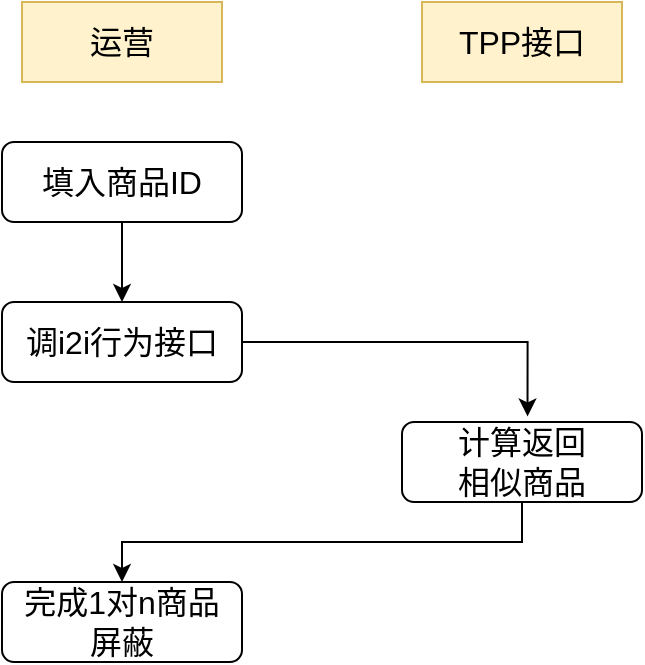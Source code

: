<mxfile version="14.9.5" type="github">
  <diagram id="C5RBs43oDa-KdzZeNtuy" name="Page-1">
    <mxGraphModel dx="846" dy="530" grid="0" gridSize="10" guides="1" tooltips="1" connect="1" arrows="1" fold="1" page="1" pageScale="1" pageWidth="827" pageHeight="1169" math="0" shadow="0">
      <root>
        <mxCell id="WIyWlLk6GJQsqaUBKTNV-0" />
        <mxCell id="WIyWlLk6GJQsqaUBKTNV-1" parent="WIyWlLk6GJQsqaUBKTNV-0" />
        <mxCell id="drK8XOhoYoiBzAaGYLXk-5" style="edgeStyle=orthogonalEdgeStyle;rounded=0;orthogonalLoop=1;jettySize=auto;html=1;exitX=0.5;exitY=1;exitDx=0;exitDy=0;entryX=0.5;entryY=0;entryDx=0;entryDy=0;" edge="1" parent="WIyWlLk6GJQsqaUBKTNV-1" source="WIyWlLk6GJQsqaUBKTNV-3" target="WIyWlLk6GJQsqaUBKTNV-7">
          <mxGeometry relative="1" as="geometry" />
        </mxCell>
        <mxCell id="WIyWlLk6GJQsqaUBKTNV-3" value="&lt;font style=&quot;font-size: 16px&quot;&gt;填入商品ID&lt;/font&gt;" style="rounded=1;whiteSpace=wrap;html=1;fontSize=12;glass=0;strokeWidth=1;shadow=0;" parent="WIyWlLk6GJQsqaUBKTNV-1" vertex="1">
          <mxGeometry x="190" y="90" width="120" height="40" as="geometry" />
        </mxCell>
        <mxCell id="drK8XOhoYoiBzAaGYLXk-6" style="edgeStyle=orthogonalEdgeStyle;rounded=0;orthogonalLoop=1;jettySize=auto;html=1;entryX=0.523;entryY=-0.07;entryDx=0;entryDy=0;entryPerimeter=0;" edge="1" parent="WIyWlLk6GJQsqaUBKTNV-1" source="WIyWlLk6GJQsqaUBKTNV-7" target="drK8XOhoYoiBzAaGYLXk-2">
          <mxGeometry relative="1" as="geometry" />
        </mxCell>
        <mxCell id="WIyWlLk6GJQsqaUBKTNV-7" value="&lt;font style=&quot;font-size: 16px&quot;&gt;调i2i行为接口&lt;/font&gt;" style="rounded=1;whiteSpace=wrap;html=1;fontSize=12;glass=0;strokeWidth=1;shadow=0;" parent="WIyWlLk6GJQsqaUBKTNV-1" vertex="1">
          <mxGeometry x="190" y="170" width="120" height="40" as="geometry" />
        </mxCell>
        <mxCell id="drK8XOhoYoiBzAaGYLXk-0" value="&lt;font style=&quot;font-size: 16px&quot;&gt;运营&lt;/font&gt;" style="rounded=0;whiteSpace=wrap;html=1;fillColor=#fff2cc;strokeColor=#d6b656;" vertex="1" parent="WIyWlLk6GJQsqaUBKTNV-1">
          <mxGeometry x="200" y="20" width="100" height="40" as="geometry" />
        </mxCell>
        <mxCell id="drK8XOhoYoiBzAaGYLXk-1" value="&lt;font style=&quot;font-size: 16px&quot;&gt;TPP接口&lt;/font&gt;" style="rounded=0;whiteSpace=wrap;html=1;fillColor=#fff2cc;strokeColor=#d6b656;" vertex="1" parent="WIyWlLk6GJQsqaUBKTNV-1">
          <mxGeometry x="400" y="20" width="100" height="40" as="geometry" />
        </mxCell>
        <mxCell id="drK8XOhoYoiBzAaGYLXk-8" style="edgeStyle=orthogonalEdgeStyle;rounded=0;orthogonalLoop=1;jettySize=auto;html=1;exitX=0.5;exitY=1;exitDx=0;exitDy=0;" edge="1" parent="WIyWlLk6GJQsqaUBKTNV-1" source="drK8XOhoYoiBzAaGYLXk-2" target="drK8XOhoYoiBzAaGYLXk-3">
          <mxGeometry relative="1" as="geometry" />
        </mxCell>
        <mxCell id="drK8XOhoYoiBzAaGYLXk-2" value="&lt;span style=&quot;font-size: 16px&quot;&gt;计算返回&lt;br&gt;相似商品&lt;/span&gt;" style="rounded=1;whiteSpace=wrap;html=1;fontSize=12;glass=0;strokeWidth=1;shadow=0;" vertex="1" parent="WIyWlLk6GJQsqaUBKTNV-1">
          <mxGeometry x="390" y="230" width="120" height="40" as="geometry" />
        </mxCell>
        <mxCell id="drK8XOhoYoiBzAaGYLXk-3" value="&lt;span style=&quot;font-size: 16px&quot;&gt;完成1对n商品&lt;br&gt;屏蔽&lt;/span&gt;" style="rounded=1;whiteSpace=wrap;html=1;fontSize=12;glass=0;strokeWidth=1;shadow=0;" vertex="1" parent="WIyWlLk6GJQsqaUBKTNV-1">
          <mxGeometry x="190" y="310" width="120" height="40" as="geometry" />
        </mxCell>
      </root>
    </mxGraphModel>
  </diagram>
</mxfile>
